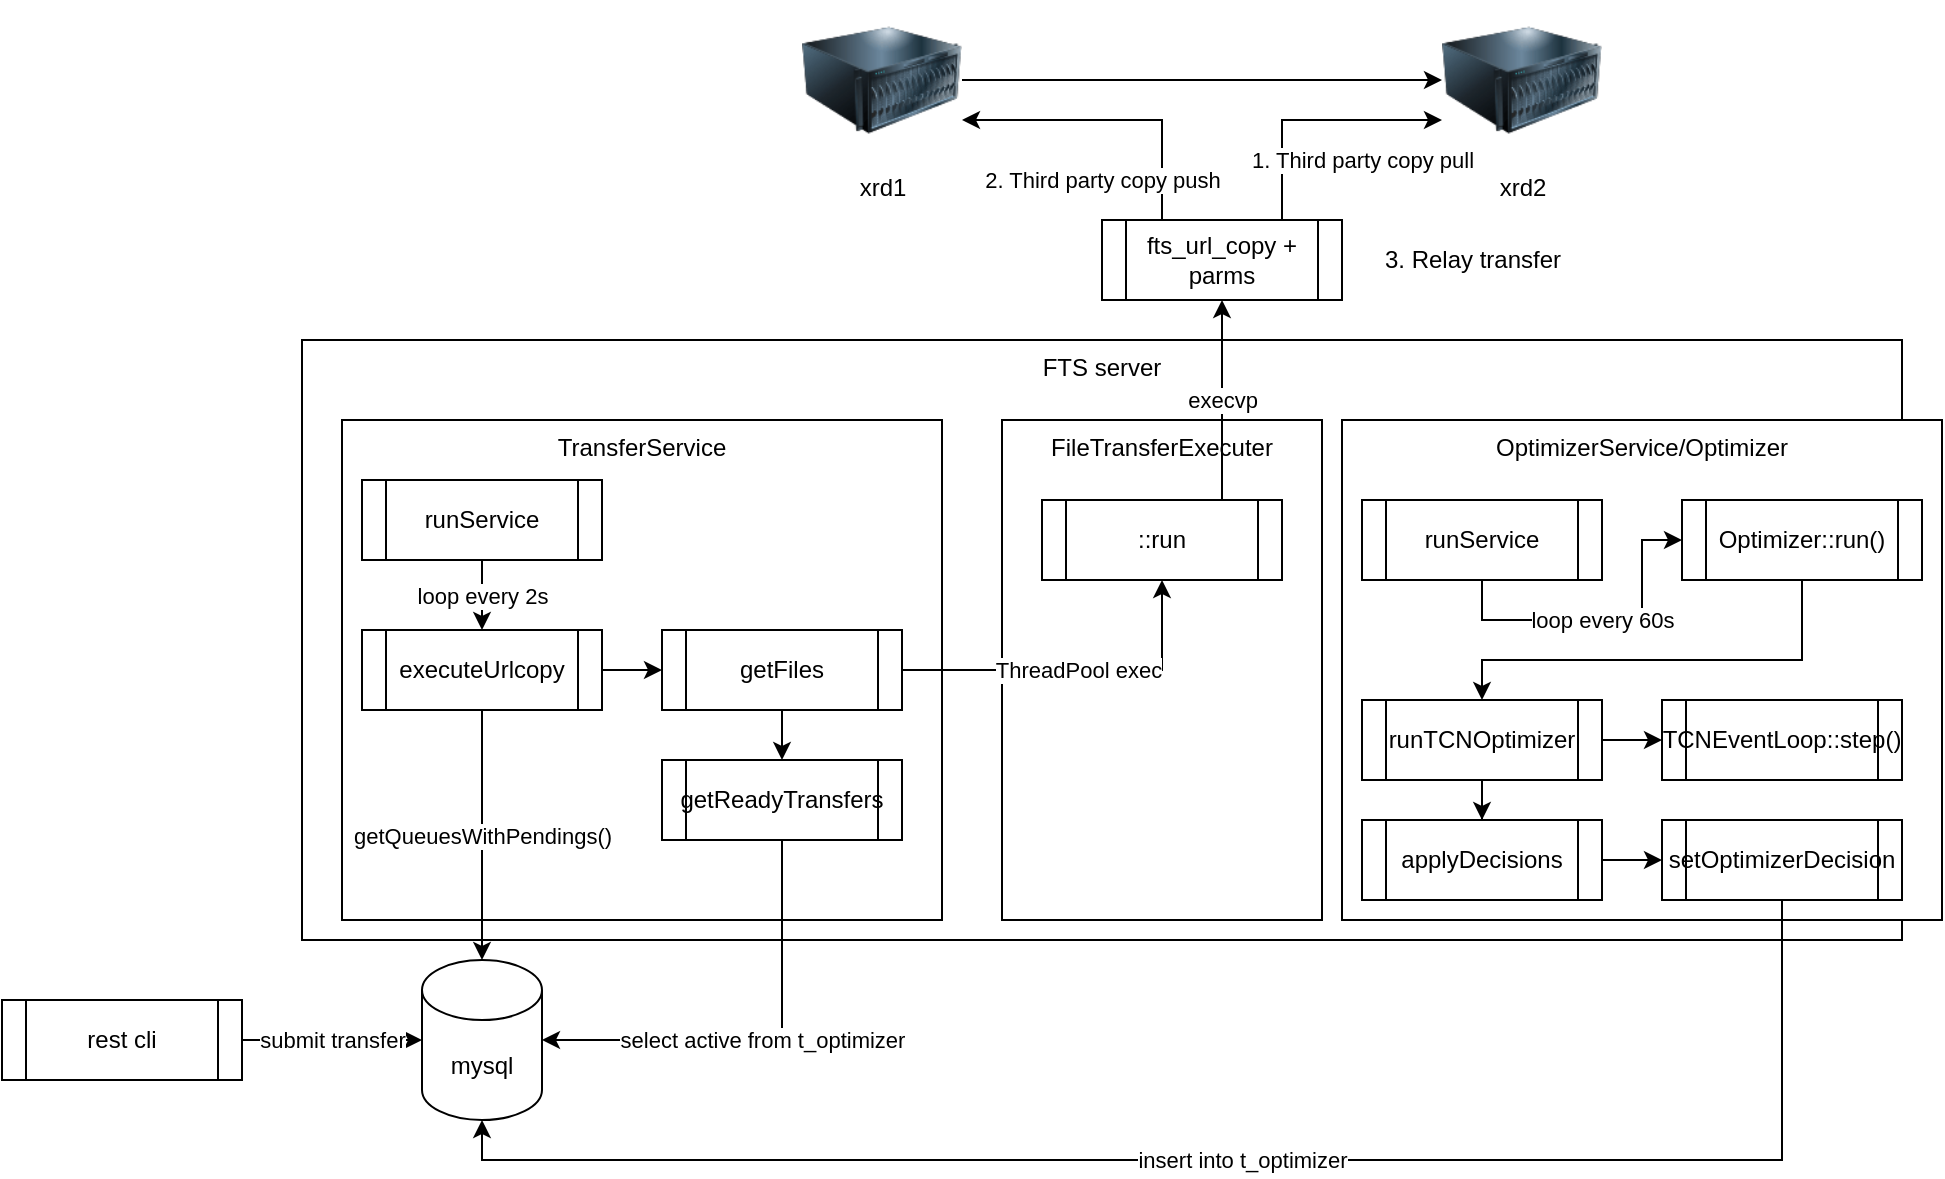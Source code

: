 <mxfile version="21.0.2" type="github">
  <diagram name="第 1 页" id="cVzxV38jiPvR04taGyBA">
    <mxGraphModel dx="594" dy="1636" grid="1" gridSize="10" guides="1" tooltips="1" connect="1" arrows="1" fold="1" page="1" pageScale="1" pageWidth="827" pageHeight="1169" math="0" shadow="0">
      <root>
        <mxCell id="0" />
        <mxCell id="1" parent="0" />
        <mxCell id="A6MvikjiMV5LoTdfHh8v-1" value="FTS server" style="rounded=0;whiteSpace=wrap;html=1;verticalAlign=top;" vertex="1" parent="1">
          <mxGeometry x="200" y="260" width="800" height="300" as="geometry" />
        </mxCell>
        <mxCell id="A6MvikjiMV5LoTdfHh8v-2" value="TransferService" style="rounded=0;whiteSpace=wrap;html=1;verticalAlign=top;" vertex="1" parent="1">
          <mxGeometry x="220" y="300" width="300" height="250" as="geometry" />
        </mxCell>
        <mxCell id="A6MvikjiMV5LoTdfHh8v-5" value="loop every 2s" style="edgeStyle=orthogonalEdgeStyle;rounded=0;orthogonalLoop=1;jettySize=auto;html=1;" edge="1" parent="1" source="A6MvikjiMV5LoTdfHh8v-3" target="A6MvikjiMV5LoTdfHh8v-4">
          <mxGeometry relative="1" as="geometry" />
        </mxCell>
        <mxCell id="A6MvikjiMV5LoTdfHh8v-3" value="runService" style="shape=process;whiteSpace=wrap;html=1;backgroundOutline=1;" vertex="1" parent="1">
          <mxGeometry x="230" y="330" width="120" height="40" as="geometry" />
        </mxCell>
        <mxCell id="A6MvikjiMV5LoTdfHh8v-7" value="getQueuesWithPendings()" style="edgeStyle=orthogonalEdgeStyle;rounded=0;orthogonalLoop=1;jettySize=auto;html=1;exitX=0.5;exitY=1;exitDx=0;exitDy=0;" edge="1" parent="1" source="A6MvikjiMV5LoTdfHh8v-4" target="A6MvikjiMV5LoTdfHh8v-6">
          <mxGeometry relative="1" as="geometry" />
        </mxCell>
        <mxCell id="A6MvikjiMV5LoTdfHh8v-9" style="edgeStyle=orthogonalEdgeStyle;rounded=0;orthogonalLoop=1;jettySize=auto;html=1;exitX=1;exitY=0.5;exitDx=0;exitDy=0;" edge="1" parent="1" source="A6MvikjiMV5LoTdfHh8v-4" target="A6MvikjiMV5LoTdfHh8v-8">
          <mxGeometry relative="1" as="geometry" />
        </mxCell>
        <mxCell id="A6MvikjiMV5LoTdfHh8v-4" value="executeUrlcopy" style="shape=process;whiteSpace=wrap;html=1;backgroundOutline=1;" vertex="1" parent="1">
          <mxGeometry x="230" y="405" width="120" height="40" as="geometry" />
        </mxCell>
        <mxCell id="A6MvikjiMV5LoTdfHh8v-6" value="mysql" style="shape=cylinder3;whiteSpace=wrap;html=1;boundedLbl=1;backgroundOutline=1;size=15;" vertex="1" parent="1">
          <mxGeometry x="260" y="570" width="60" height="80" as="geometry" />
        </mxCell>
        <mxCell id="A6MvikjiMV5LoTdfHh8v-11" style="edgeStyle=orthogonalEdgeStyle;rounded=0;orthogonalLoop=1;jettySize=auto;html=1;exitX=0.5;exitY=1;exitDx=0;exitDy=0;" edge="1" parent="1" source="A6MvikjiMV5LoTdfHh8v-8" target="A6MvikjiMV5LoTdfHh8v-10">
          <mxGeometry relative="1" as="geometry" />
        </mxCell>
        <mxCell id="A6MvikjiMV5LoTdfHh8v-8" value="getFiles" style="shape=process;whiteSpace=wrap;html=1;backgroundOutline=1;" vertex="1" parent="1">
          <mxGeometry x="380" y="405" width="120" height="40" as="geometry" />
        </mxCell>
        <mxCell id="A6MvikjiMV5LoTdfHh8v-12" value="select active from t_optimizer" style="edgeStyle=orthogonalEdgeStyle;rounded=0;orthogonalLoop=1;jettySize=auto;html=1;exitX=0.5;exitY=1;exitDx=0;exitDy=0;entryX=1;entryY=0.5;entryDx=0;entryDy=0;entryPerimeter=0;" edge="1" parent="1" source="A6MvikjiMV5LoTdfHh8v-10" target="A6MvikjiMV5LoTdfHh8v-6">
          <mxGeometry relative="1" as="geometry" />
        </mxCell>
        <mxCell id="A6MvikjiMV5LoTdfHh8v-10" value="getReadyTransfers" style="shape=process;whiteSpace=wrap;html=1;backgroundOutline=1;" vertex="1" parent="1">
          <mxGeometry x="380" y="470" width="120" height="40" as="geometry" />
        </mxCell>
        <mxCell id="A6MvikjiMV5LoTdfHh8v-13" value="FileTransferExecuter" style="rounded=0;whiteSpace=wrap;html=1;verticalAlign=top;" vertex="1" parent="1">
          <mxGeometry x="550" y="300" width="160" height="250" as="geometry" />
        </mxCell>
        <mxCell id="A6MvikjiMV5LoTdfHh8v-32" value="execvp" style="edgeStyle=orthogonalEdgeStyle;rounded=0;orthogonalLoop=1;jettySize=auto;html=1;exitX=0.75;exitY=0;exitDx=0;exitDy=0;" edge="1" parent="1" source="A6MvikjiMV5LoTdfHh8v-14" target="A6MvikjiMV5LoTdfHh8v-17">
          <mxGeometry relative="1" as="geometry" />
        </mxCell>
        <mxCell id="A6MvikjiMV5LoTdfHh8v-14" value="::run" style="shape=process;whiteSpace=wrap;html=1;backgroundOutline=1;" vertex="1" parent="1">
          <mxGeometry x="570" y="340" width="120" height="40" as="geometry" />
        </mxCell>
        <mxCell id="A6MvikjiMV5LoTdfHh8v-15" value="ThreadPool exec" style="edgeStyle=orthogonalEdgeStyle;rounded=0;orthogonalLoop=1;jettySize=auto;html=1;exitX=1;exitY=0.5;exitDx=0;exitDy=0;" edge="1" parent="1" source="A6MvikjiMV5LoTdfHh8v-8" target="A6MvikjiMV5LoTdfHh8v-14">
          <mxGeometry relative="1" as="geometry" />
        </mxCell>
        <mxCell id="A6MvikjiMV5LoTdfHh8v-39" value="2. Third party copy push" style="edgeStyle=orthogonalEdgeStyle;rounded=0;orthogonalLoop=1;jettySize=auto;html=1;exitX=0.25;exitY=0;exitDx=0;exitDy=0;entryX=1;entryY=0.75;entryDx=0;entryDy=0;" edge="1" parent="1" source="A6MvikjiMV5LoTdfHh8v-17" target="A6MvikjiMV5LoTdfHh8v-35">
          <mxGeometry x="0.067" y="30" relative="1" as="geometry">
            <mxPoint as="offset" />
          </mxGeometry>
        </mxCell>
        <mxCell id="A6MvikjiMV5LoTdfHh8v-40" value="1. Third party copy pull" style="edgeStyle=orthogonalEdgeStyle;rounded=0;orthogonalLoop=1;jettySize=auto;html=1;exitX=0.75;exitY=0;exitDx=0;exitDy=0;entryX=0;entryY=0.75;entryDx=0;entryDy=0;" edge="1" parent="1" source="A6MvikjiMV5LoTdfHh8v-17" target="A6MvikjiMV5LoTdfHh8v-36">
          <mxGeometry x="0.385" y="-20" relative="1" as="geometry">
            <mxPoint as="offset" />
          </mxGeometry>
        </mxCell>
        <mxCell id="A6MvikjiMV5LoTdfHh8v-17" value="fts_url_copy + parms" style="shape=process;whiteSpace=wrap;html=1;backgroundOutline=1;" vertex="1" parent="1">
          <mxGeometry x="600" y="200" width="120" height="40" as="geometry" />
        </mxCell>
        <mxCell id="A6MvikjiMV5LoTdfHh8v-19" value="OptimizerService/Optimizer" style="rounded=0;whiteSpace=wrap;html=1;verticalAlign=top;" vertex="1" parent="1">
          <mxGeometry x="720" y="300" width="300" height="250" as="geometry" />
        </mxCell>
        <mxCell id="A6MvikjiMV5LoTdfHh8v-22" value="loop every 60s" style="edgeStyle=orthogonalEdgeStyle;rounded=0;orthogonalLoop=1;jettySize=auto;html=1;exitX=0.5;exitY=1;exitDx=0;exitDy=0;" edge="1" parent="1" source="A6MvikjiMV5LoTdfHh8v-20" target="A6MvikjiMV5LoTdfHh8v-21">
          <mxGeometry relative="1" as="geometry" />
        </mxCell>
        <mxCell id="A6MvikjiMV5LoTdfHh8v-20" value="runService" style="shape=process;whiteSpace=wrap;html=1;backgroundOutline=1;" vertex="1" parent="1">
          <mxGeometry x="730" y="340" width="120" height="40" as="geometry" />
        </mxCell>
        <mxCell id="A6MvikjiMV5LoTdfHh8v-24" style="edgeStyle=orthogonalEdgeStyle;rounded=0;orthogonalLoop=1;jettySize=auto;html=1;exitX=0.5;exitY=1;exitDx=0;exitDy=0;" edge="1" parent="1" source="A6MvikjiMV5LoTdfHh8v-21" target="A6MvikjiMV5LoTdfHh8v-23">
          <mxGeometry relative="1" as="geometry">
            <Array as="points">
              <mxPoint x="950" y="420" />
              <mxPoint x="790" y="420" />
            </Array>
          </mxGeometry>
        </mxCell>
        <mxCell id="A6MvikjiMV5LoTdfHh8v-21" value="Optimizer::run()" style="shape=process;whiteSpace=wrap;html=1;backgroundOutline=1;" vertex="1" parent="1">
          <mxGeometry x="890" y="340" width="120" height="40" as="geometry" />
        </mxCell>
        <mxCell id="A6MvikjiMV5LoTdfHh8v-26" style="edgeStyle=orthogonalEdgeStyle;rounded=0;orthogonalLoop=1;jettySize=auto;html=1;" edge="1" parent="1" source="A6MvikjiMV5LoTdfHh8v-23" target="A6MvikjiMV5LoTdfHh8v-25">
          <mxGeometry relative="1" as="geometry" />
        </mxCell>
        <mxCell id="A6MvikjiMV5LoTdfHh8v-28" style="edgeStyle=orthogonalEdgeStyle;rounded=0;orthogonalLoop=1;jettySize=auto;html=1;exitX=1;exitY=0.5;exitDx=0;exitDy=0;" edge="1" parent="1" source="A6MvikjiMV5LoTdfHh8v-23" target="A6MvikjiMV5LoTdfHh8v-27">
          <mxGeometry relative="1" as="geometry" />
        </mxCell>
        <mxCell id="A6MvikjiMV5LoTdfHh8v-23" value="runTCNOptimizer" style="shape=process;whiteSpace=wrap;html=1;backgroundOutline=1;" vertex="1" parent="1">
          <mxGeometry x="730" y="440" width="120" height="40" as="geometry" />
        </mxCell>
        <mxCell id="A6MvikjiMV5LoTdfHh8v-30" style="edgeStyle=orthogonalEdgeStyle;rounded=0;orthogonalLoop=1;jettySize=auto;html=1;exitX=1;exitY=0.5;exitDx=0;exitDy=0;" edge="1" parent="1" source="A6MvikjiMV5LoTdfHh8v-25" target="A6MvikjiMV5LoTdfHh8v-29">
          <mxGeometry relative="1" as="geometry" />
        </mxCell>
        <mxCell id="A6MvikjiMV5LoTdfHh8v-25" value="applyDecisions" style="shape=process;whiteSpace=wrap;html=1;backgroundOutline=1;" vertex="1" parent="1">
          <mxGeometry x="730" y="500" width="120" height="40" as="geometry" />
        </mxCell>
        <mxCell id="A6MvikjiMV5LoTdfHh8v-27" value="TCNEventLoop::step()" style="shape=process;whiteSpace=wrap;html=1;backgroundOutline=1;" vertex="1" parent="1">
          <mxGeometry x="880" y="440" width="120" height="40" as="geometry" />
        </mxCell>
        <mxCell id="A6MvikjiMV5LoTdfHh8v-31" value="insert into t_optimizer" style="edgeStyle=orthogonalEdgeStyle;rounded=0;orthogonalLoop=1;jettySize=auto;html=1;exitX=0.5;exitY=1;exitDx=0;exitDy=0;entryX=0.5;entryY=1;entryDx=0;entryDy=0;entryPerimeter=0;" edge="1" parent="1" source="A6MvikjiMV5LoTdfHh8v-29" target="A6MvikjiMV5LoTdfHh8v-6">
          <mxGeometry relative="1" as="geometry" />
        </mxCell>
        <mxCell id="A6MvikjiMV5LoTdfHh8v-29" value="setOptimizerDecision" style="shape=process;whiteSpace=wrap;html=1;backgroundOutline=1;" vertex="1" parent="1">
          <mxGeometry x="880" y="500" width="120" height="40" as="geometry" />
        </mxCell>
        <mxCell id="A6MvikjiMV5LoTdfHh8v-34" value="submit transfer" style="edgeStyle=orthogonalEdgeStyle;rounded=0;orthogonalLoop=1;jettySize=auto;html=1;exitX=1;exitY=0.5;exitDx=0;exitDy=0;" edge="1" parent="1" source="A6MvikjiMV5LoTdfHh8v-33" target="A6MvikjiMV5LoTdfHh8v-6">
          <mxGeometry relative="1" as="geometry" />
        </mxCell>
        <mxCell id="A6MvikjiMV5LoTdfHh8v-33" value="rest cli" style="shape=process;whiteSpace=wrap;html=1;backgroundOutline=1;" vertex="1" parent="1">
          <mxGeometry x="50" y="590" width="120" height="40" as="geometry" />
        </mxCell>
        <mxCell id="A6MvikjiMV5LoTdfHh8v-37" style="edgeStyle=orthogonalEdgeStyle;rounded=0;orthogonalLoop=1;jettySize=auto;html=1;exitX=1;exitY=0.5;exitDx=0;exitDy=0;endArrow=classic;endFill=1;" edge="1" parent="1" source="A6MvikjiMV5LoTdfHh8v-35" target="A6MvikjiMV5LoTdfHh8v-36">
          <mxGeometry relative="1" as="geometry" />
        </mxCell>
        <mxCell id="A6MvikjiMV5LoTdfHh8v-35" value="xrd1" style="image;html=1;image=img/lib/clip_art/computers/Server_128x128.png;verticalAlign=top;" vertex="1" parent="1">
          <mxGeometry x="450" y="90" width="80" height="80" as="geometry" />
        </mxCell>
        <mxCell id="A6MvikjiMV5LoTdfHh8v-36" value="xrd2" style="image;html=1;image=img/lib/clip_art/computers/Server_128x128.png;verticalAlign=top;" vertex="1" parent="1">
          <mxGeometry x="770" y="90" width="80" height="80" as="geometry" />
        </mxCell>
        <mxCell id="A6MvikjiMV5LoTdfHh8v-41" value="3. Relay transfer" style="text;html=1;align=center;verticalAlign=middle;resizable=0;points=[];autosize=1;strokeColor=none;fillColor=none;" vertex="1" parent="1">
          <mxGeometry x="730" y="205" width="110" height="30" as="geometry" />
        </mxCell>
      </root>
    </mxGraphModel>
  </diagram>
</mxfile>
